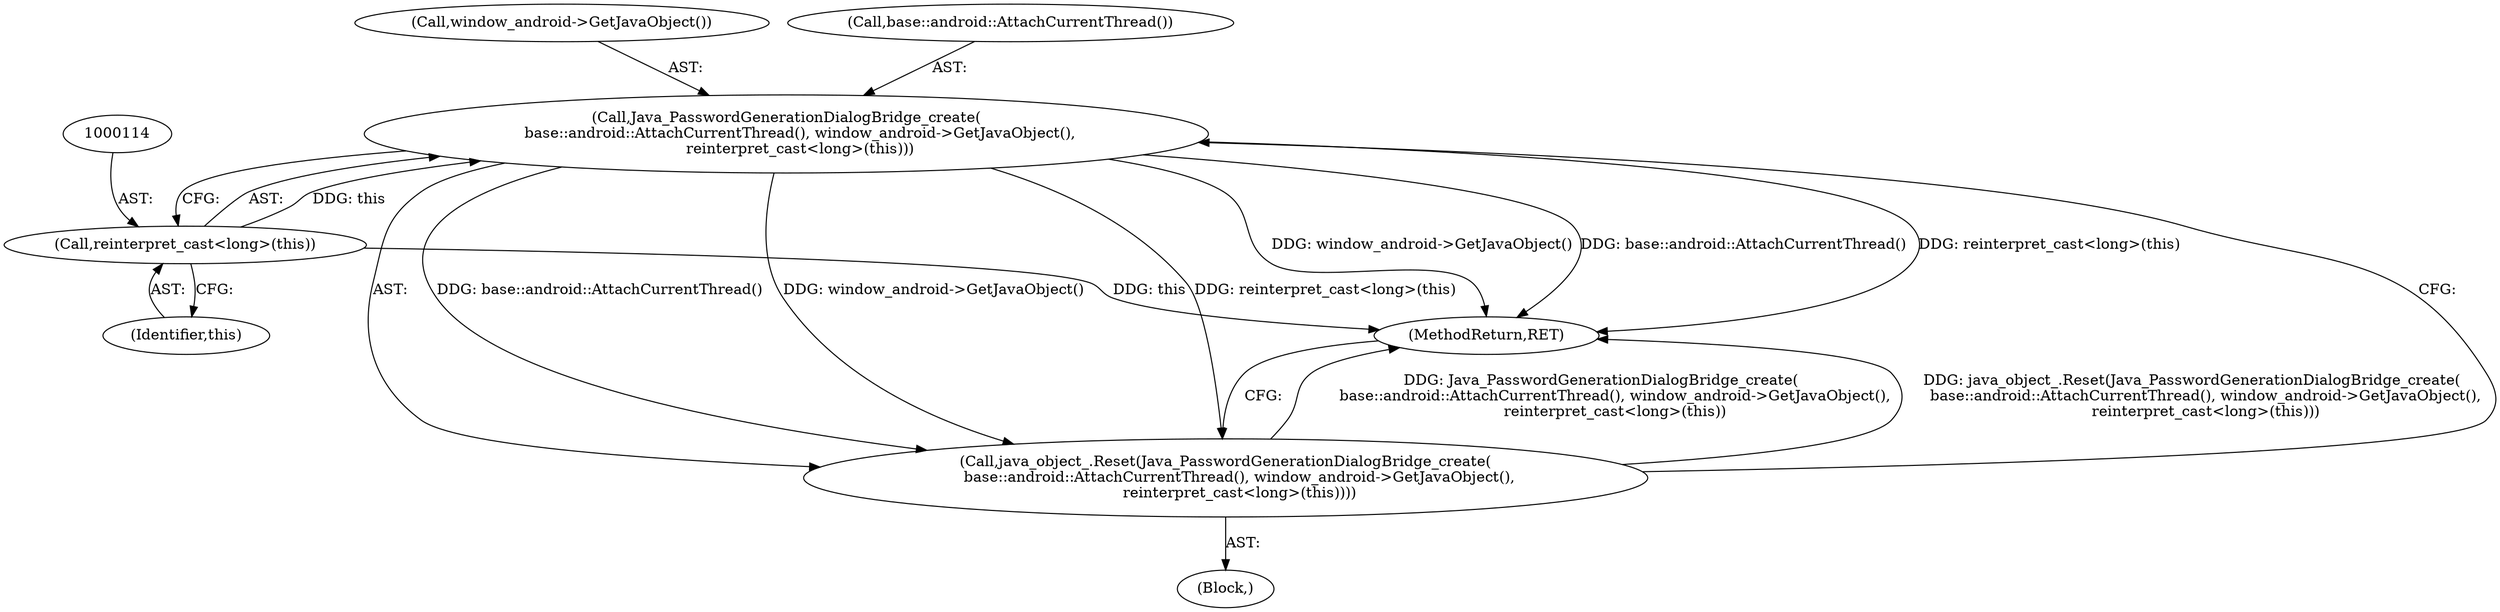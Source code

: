 digraph "0_Chrome_961d0cda4cfc3bcf04aa48ccc32772d63af12d9b_0@API" {
"1000110" [label="(Call,Java_PasswordGenerationDialogBridge_create(\n      base::android::AttachCurrentThread(), window_android->GetJavaObject(),\n      reinterpret_cast<long>(this)))"];
"1000113" [label="(Call,reinterpret_cast<long>(this))"];
"1000109" [label="(Call,java_object_.Reset(Java_PasswordGenerationDialogBridge_create(\n      base::android::AttachCurrentThread(), window_android->GetJavaObject(),\n      reinterpret_cast<long>(this))))"];
"1000110" [label="(Call,Java_PasswordGenerationDialogBridge_create(\n      base::android::AttachCurrentThread(), window_android->GetJavaObject(),\n      reinterpret_cast<long>(this)))"];
"1000112" [label="(Call,window_android->GetJavaObject())"];
"1000109" [label="(Call,java_object_.Reset(Java_PasswordGenerationDialogBridge_create(\n      base::android::AttachCurrentThread(), window_android->GetJavaObject(),\n      reinterpret_cast<long>(this))))"];
"1000113" [label="(Call,reinterpret_cast<long>(this))"];
"1000115" [label="(Identifier,this)"];
"1000116" [label="(MethodReturn,RET)"];
"1000111" [label="(Call,base::android::AttachCurrentThread())"];
"1000102" [label="(Block,)"];
"1000110" -> "1000109"  [label="AST: "];
"1000110" -> "1000113"  [label="CFG: "];
"1000111" -> "1000110"  [label="AST: "];
"1000112" -> "1000110"  [label="AST: "];
"1000113" -> "1000110"  [label="AST: "];
"1000109" -> "1000110"  [label="CFG: "];
"1000110" -> "1000116"  [label="DDG: window_android->GetJavaObject()"];
"1000110" -> "1000116"  [label="DDG: base::android::AttachCurrentThread()"];
"1000110" -> "1000116"  [label="DDG: reinterpret_cast<long>(this)"];
"1000110" -> "1000109"  [label="DDG: base::android::AttachCurrentThread()"];
"1000110" -> "1000109"  [label="DDG: window_android->GetJavaObject()"];
"1000110" -> "1000109"  [label="DDG: reinterpret_cast<long>(this)"];
"1000113" -> "1000110"  [label="DDG: this"];
"1000113" -> "1000115"  [label="CFG: "];
"1000114" -> "1000113"  [label="AST: "];
"1000115" -> "1000113"  [label="AST: "];
"1000113" -> "1000116"  [label="DDG: this"];
"1000109" -> "1000102"  [label="AST: "];
"1000116" -> "1000109"  [label="CFG: "];
"1000109" -> "1000116"  [label="DDG: Java_PasswordGenerationDialogBridge_create(\n      base::android::AttachCurrentThread(), window_android->GetJavaObject(),\n      reinterpret_cast<long>(this))"];
"1000109" -> "1000116"  [label="DDG: java_object_.Reset(Java_PasswordGenerationDialogBridge_create(\n      base::android::AttachCurrentThread(), window_android->GetJavaObject(),\n      reinterpret_cast<long>(this)))"];
}
